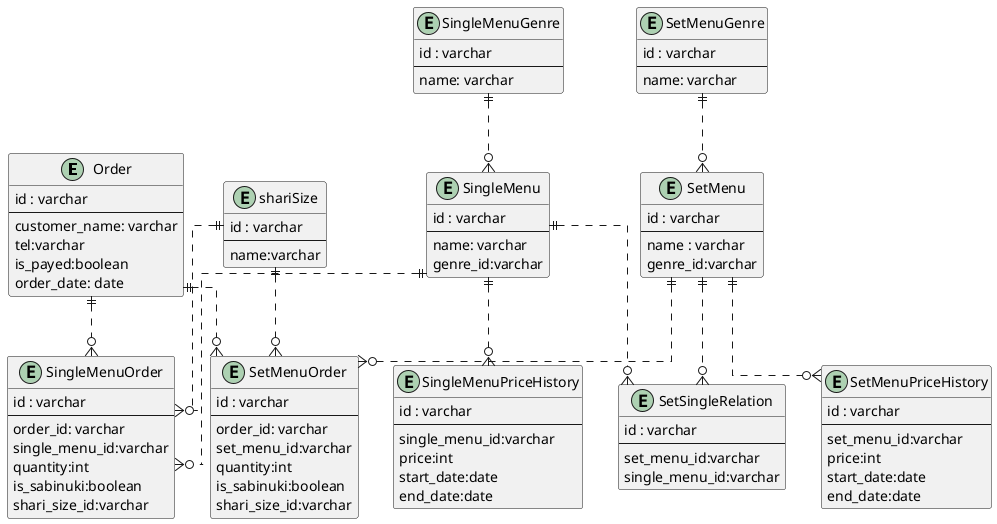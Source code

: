 @startuml


' avoid problems with angled crows feet
skinparam linetype ortho

entity "Order" {
  id : varchar
  --
  customer_name: varchar
  tel:varchar
  is_payed:boolean
  order_date: date
}

entity "SingleMenuOrder" {
  id : varchar
  --
  order_id: varchar
  single_menu_id:varchar
  quantity:int
  is_sabinuki:boolean
  shari_size_id:varchar
}

entity "SetMenuOrder" {
  id : varchar
  --
  order_id: varchar
  set_menu_id:varchar
  quantity:int
  is_sabinuki:boolean
  shari_size_id:varchar
}

entity "SingleMenu" {
  id : varchar
  --
  name: varchar
  genre_id:varchar
}

entity "SingleMenuGenre" {
  id : varchar
  --
  name: varchar
}

entity "SetMenu" {
  id : varchar
  --
  name : varchar
  genre_id:varchar
}

entity "SetMenuGenre" {
  id : varchar
  --
  name: varchar
}

entity "SetSingleRelation" {
  id : varchar
  --
  set_menu_id:varchar
  single_menu_id:varchar
}

entity "SingleMenuPriceHistory" {
  id : varchar
  --
  single_menu_id:varchar
  price:int
  start_date:date
  end_date:date
}

entity "SetMenuPriceHistory" {
  id : varchar
  --
  set_menu_id:varchar
  price:int
  start_date:date
  end_date:date
}

entity "shariSize" {
  id : varchar
  --
  name:varchar
}


Order ||..o{ SingleMenuOrder
Order ||..o{ SetMenuOrder
SingleMenuGenre ||..o{ SingleMenu
SetMenuGenre ||..o{ SetMenu
SingleMenu ||..o{ SingleMenuOrder
SetMenu ||..o{ SetMenuOrder
SingleMenu ||..o{ SetSingleRelation
SetMenu ||..o{ SetSingleRelation
SingleMenu ||..o{ SingleMenuPriceHistory
SetMenu ||..o{ SetMenuPriceHistory
shariSize ||..o{ SingleMenuOrder
shariSize ||..o{ SetMenuOrder
@enduml
